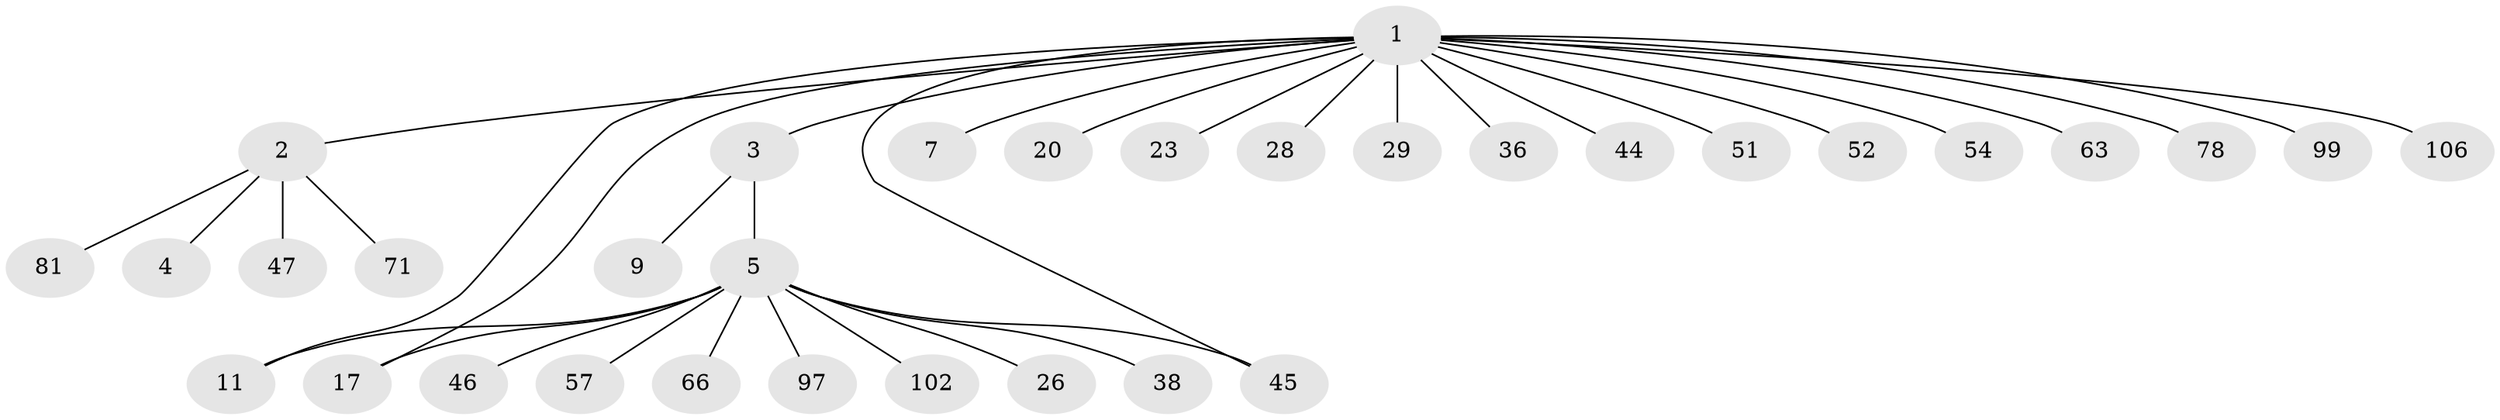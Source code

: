 // original degree distribution, {19: 0.009009009009009009, 5: 0.036036036036036036, 3: 0.07207207207207207, 1: 0.6126126126126126, 18: 0.009009009009009009, 2: 0.2072072072072072, 7: 0.02702702702702703, 4: 0.018018018018018018, 8: 0.009009009009009009}
// Generated by graph-tools (version 1.1) at 2025/18/03/04/25 18:18:14]
// undirected, 33 vertices, 35 edges
graph export_dot {
graph [start="1"]
  node [color=gray90,style=filled];
  1 [super="+8"];
  2;
  3;
  4;
  5 [super="+43+13+18+31+53+58+107+87+61+88+68+24+22+6+10+12+14"];
  7 [super="+42"];
  9;
  11 [super="+64"];
  17 [super="+62"];
  20 [super="+40"];
  23 [super="+69"];
  26 [super="+34"];
  28;
  29;
  36 [super="+49"];
  38;
  44;
  45 [super="+85+100+98+103+55"];
  46;
  47;
  51;
  52;
  54;
  57;
  63;
  66;
  71 [super="+86"];
  78;
  81 [super="+90"];
  97;
  99;
  102;
  106;
  1 -- 2;
  1 -- 3;
  1 -- 7;
  1 -- 11;
  1 -- 17;
  1 -- 20;
  1 -- 23;
  1 -- 28;
  1 -- 29;
  1 -- 36;
  1 -- 45;
  1 -- 51;
  1 -- 52;
  1 -- 54;
  1 -- 63;
  1 -- 78;
  1 -- 99;
  1 -- 106;
  1 -- 44;
  2 -- 4;
  2 -- 47;
  2 -- 71;
  2 -- 81;
  3 -- 5;
  3 -- 9;
  5 -- 57;
  5 -- 66;
  5 -- 45 [weight=2];
  5 -- 26;
  5 -- 11;
  5 -- 46;
  5 -- 17;
  5 -- 97;
  5 -- 102;
  5 -- 38;
}
